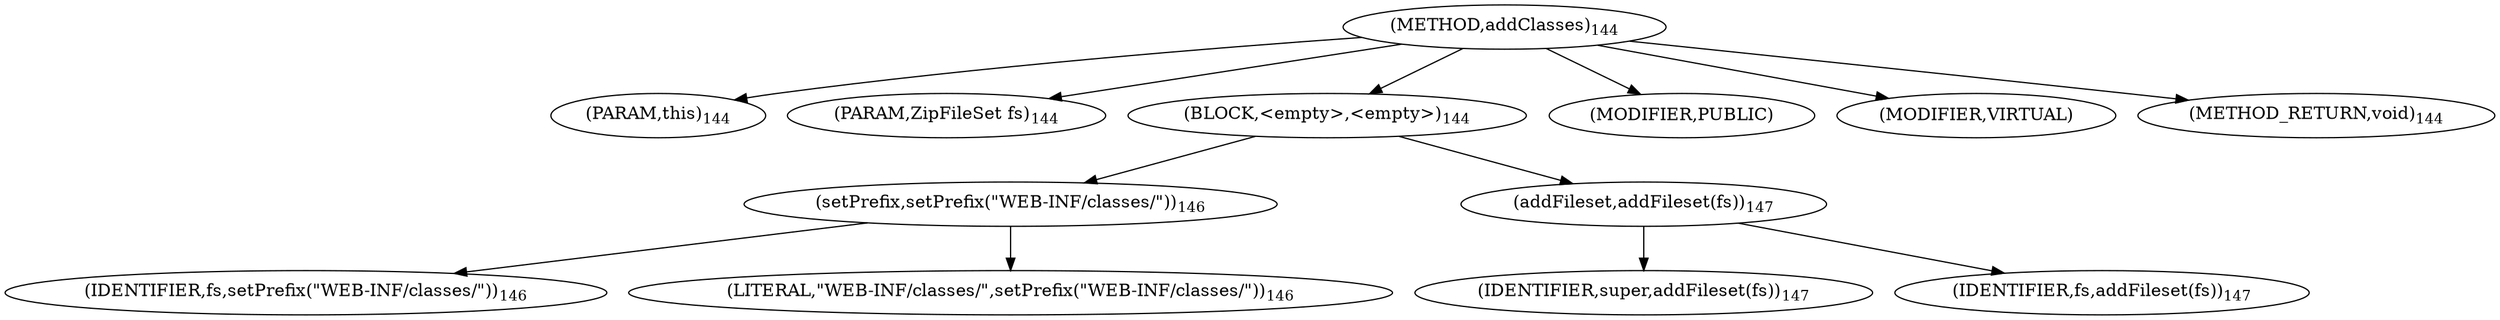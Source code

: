 digraph "addClasses" {  
"123" [label = <(METHOD,addClasses)<SUB>144</SUB>> ]
"124" [label = <(PARAM,this)<SUB>144</SUB>> ]
"125" [label = <(PARAM,ZipFileSet fs)<SUB>144</SUB>> ]
"126" [label = <(BLOCK,&lt;empty&gt;,&lt;empty&gt;)<SUB>144</SUB>> ]
"127" [label = <(setPrefix,setPrefix(&quot;WEB-INF/classes/&quot;))<SUB>146</SUB>> ]
"128" [label = <(IDENTIFIER,fs,setPrefix(&quot;WEB-INF/classes/&quot;))<SUB>146</SUB>> ]
"129" [label = <(LITERAL,&quot;WEB-INF/classes/&quot;,setPrefix(&quot;WEB-INF/classes/&quot;))<SUB>146</SUB>> ]
"130" [label = <(addFileset,addFileset(fs))<SUB>147</SUB>> ]
"131" [label = <(IDENTIFIER,super,addFileset(fs))<SUB>147</SUB>> ]
"132" [label = <(IDENTIFIER,fs,addFileset(fs))<SUB>147</SUB>> ]
"133" [label = <(MODIFIER,PUBLIC)> ]
"134" [label = <(MODIFIER,VIRTUAL)> ]
"135" [label = <(METHOD_RETURN,void)<SUB>144</SUB>> ]
  "123" -> "124" 
  "123" -> "125" 
  "123" -> "126" 
  "123" -> "133" 
  "123" -> "134" 
  "123" -> "135" 
  "126" -> "127" 
  "126" -> "130" 
  "127" -> "128" 
  "127" -> "129" 
  "130" -> "131" 
  "130" -> "132" 
}
